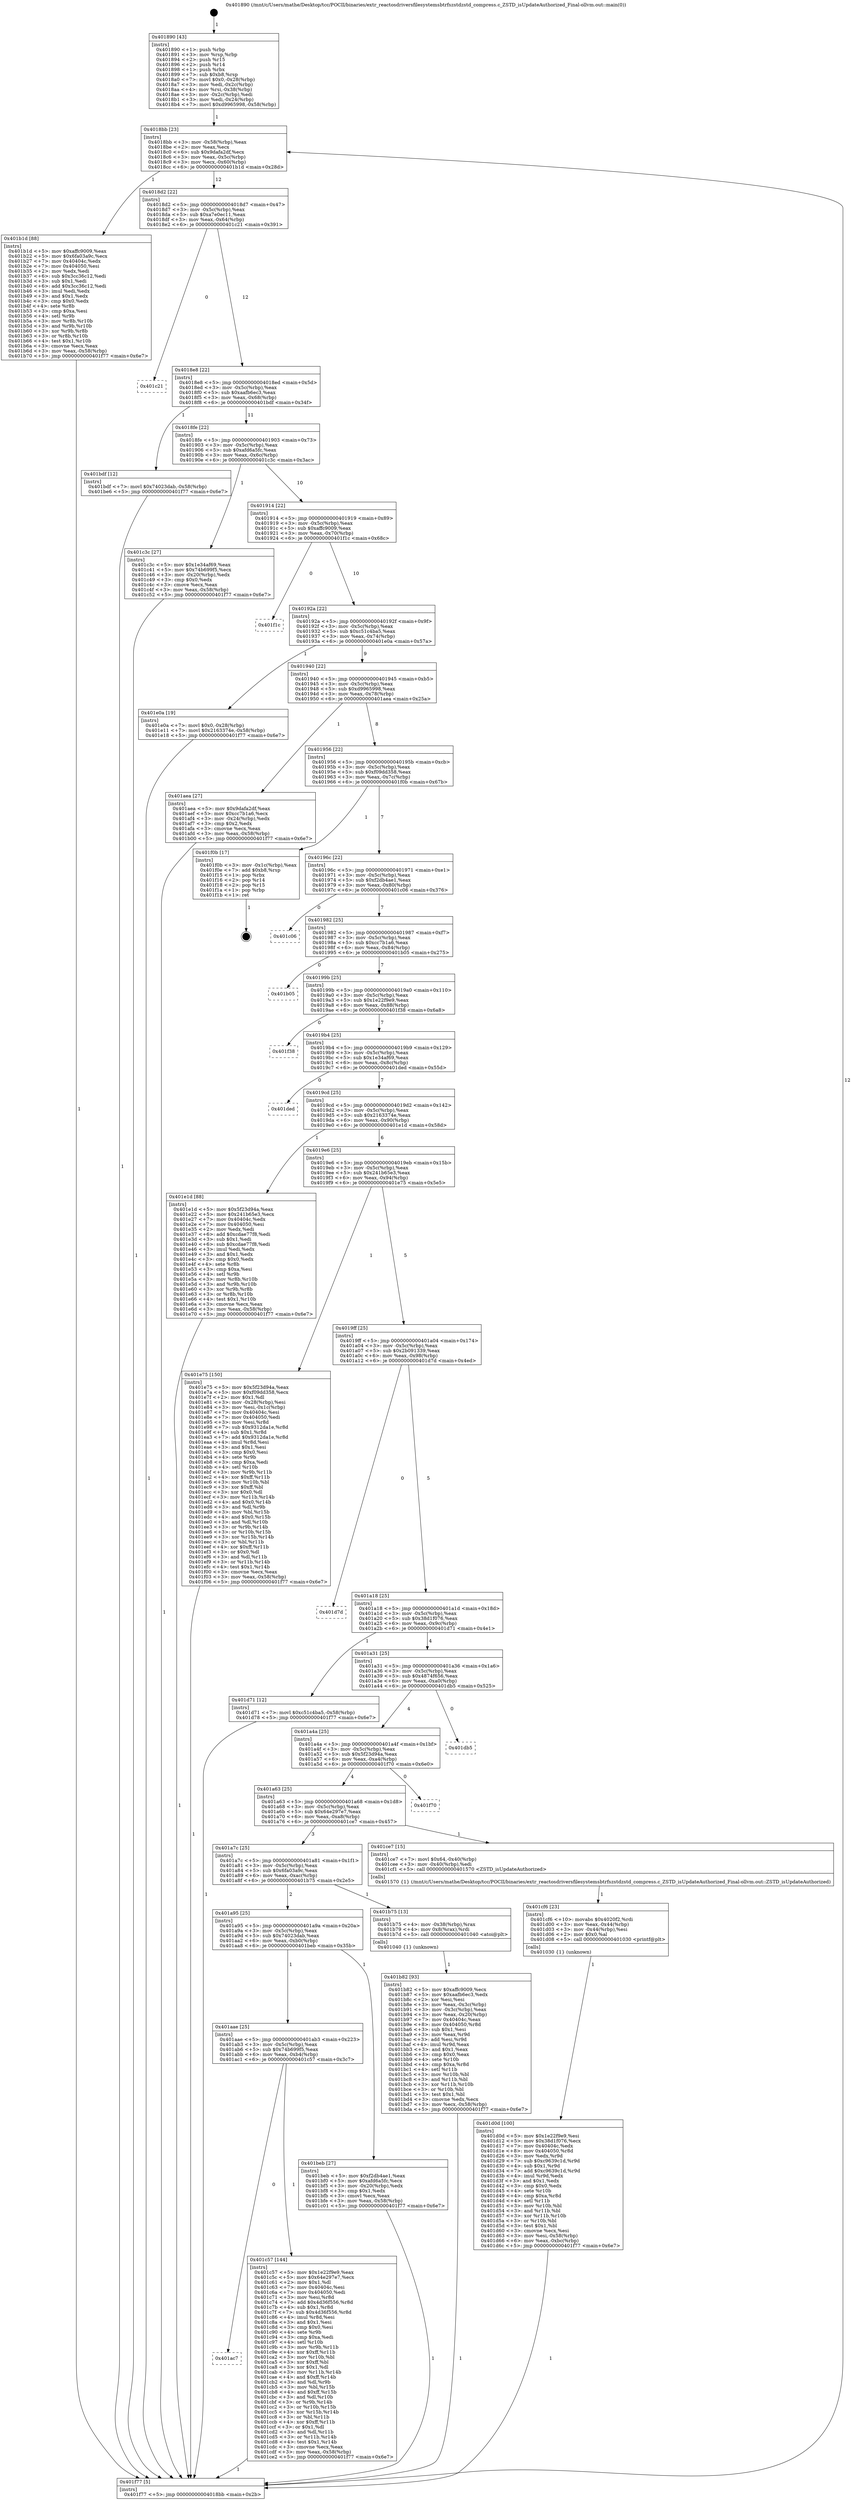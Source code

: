 digraph "0x401890" {
  label = "0x401890 (/mnt/c/Users/mathe/Desktop/tcc/POCII/binaries/extr_reactosdriversfilesystemsbtrfszstdzstd_compress.c_ZSTD_isUpdateAuthorized_Final-ollvm.out::main(0))"
  labelloc = "t"
  node[shape=record]

  Entry [label="",width=0.3,height=0.3,shape=circle,fillcolor=black,style=filled]
  "0x4018bb" [label="{
     0x4018bb [23]\l
     | [instrs]\l
     &nbsp;&nbsp;0x4018bb \<+3\>: mov -0x58(%rbp),%eax\l
     &nbsp;&nbsp;0x4018be \<+2\>: mov %eax,%ecx\l
     &nbsp;&nbsp;0x4018c0 \<+6\>: sub $0x9dafa2df,%ecx\l
     &nbsp;&nbsp;0x4018c6 \<+3\>: mov %eax,-0x5c(%rbp)\l
     &nbsp;&nbsp;0x4018c9 \<+3\>: mov %ecx,-0x60(%rbp)\l
     &nbsp;&nbsp;0x4018cc \<+6\>: je 0000000000401b1d \<main+0x28d\>\l
  }"]
  "0x401b1d" [label="{
     0x401b1d [88]\l
     | [instrs]\l
     &nbsp;&nbsp;0x401b1d \<+5\>: mov $0xaffc9009,%eax\l
     &nbsp;&nbsp;0x401b22 \<+5\>: mov $0x6fa03a9c,%ecx\l
     &nbsp;&nbsp;0x401b27 \<+7\>: mov 0x40404c,%edx\l
     &nbsp;&nbsp;0x401b2e \<+7\>: mov 0x404050,%esi\l
     &nbsp;&nbsp;0x401b35 \<+2\>: mov %edx,%edi\l
     &nbsp;&nbsp;0x401b37 \<+6\>: sub $0x3cc36c12,%edi\l
     &nbsp;&nbsp;0x401b3d \<+3\>: sub $0x1,%edi\l
     &nbsp;&nbsp;0x401b40 \<+6\>: add $0x3cc36c12,%edi\l
     &nbsp;&nbsp;0x401b46 \<+3\>: imul %edi,%edx\l
     &nbsp;&nbsp;0x401b49 \<+3\>: and $0x1,%edx\l
     &nbsp;&nbsp;0x401b4c \<+3\>: cmp $0x0,%edx\l
     &nbsp;&nbsp;0x401b4f \<+4\>: sete %r8b\l
     &nbsp;&nbsp;0x401b53 \<+3\>: cmp $0xa,%esi\l
     &nbsp;&nbsp;0x401b56 \<+4\>: setl %r9b\l
     &nbsp;&nbsp;0x401b5a \<+3\>: mov %r8b,%r10b\l
     &nbsp;&nbsp;0x401b5d \<+3\>: and %r9b,%r10b\l
     &nbsp;&nbsp;0x401b60 \<+3\>: xor %r9b,%r8b\l
     &nbsp;&nbsp;0x401b63 \<+3\>: or %r8b,%r10b\l
     &nbsp;&nbsp;0x401b66 \<+4\>: test $0x1,%r10b\l
     &nbsp;&nbsp;0x401b6a \<+3\>: cmovne %ecx,%eax\l
     &nbsp;&nbsp;0x401b6d \<+3\>: mov %eax,-0x58(%rbp)\l
     &nbsp;&nbsp;0x401b70 \<+5\>: jmp 0000000000401f77 \<main+0x6e7\>\l
  }"]
  "0x4018d2" [label="{
     0x4018d2 [22]\l
     | [instrs]\l
     &nbsp;&nbsp;0x4018d2 \<+5\>: jmp 00000000004018d7 \<main+0x47\>\l
     &nbsp;&nbsp;0x4018d7 \<+3\>: mov -0x5c(%rbp),%eax\l
     &nbsp;&nbsp;0x4018da \<+5\>: sub $0xa7e0ec11,%eax\l
     &nbsp;&nbsp;0x4018df \<+3\>: mov %eax,-0x64(%rbp)\l
     &nbsp;&nbsp;0x4018e2 \<+6\>: je 0000000000401c21 \<main+0x391\>\l
  }"]
  Exit [label="",width=0.3,height=0.3,shape=circle,fillcolor=black,style=filled,peripheries=2]
  "0x401c21" [label="{
     0x401c21\l
  }", style=dashed]
  "0x4018e8" [label="{
     0x4018e8 [22]\l
     | [instrs]\l
     &nbsp;&nbsp;0x4018e8 \<+5\>: jmp 00000000004018ed \<main+0x5d\>\l
     &nbsp;&nbsp;0x4018ed \<+3\>: mov -0x5c(%rbp),%eax\l
     &nbsp;&nbsp;0x4018f0 \<+5\>: sub $0xaafb6ec3,%eax\l
     &nbsp;&nbsp;0x4018f5 \<+3\>: mov %eax,-0x68(%rbp)\l
     &nbsp;&nbsp;0x4018f8 \<+6\>: je 0000000000401bdf \<main+0x34f\>\l
  }"]
  "0x401d0d" [label="{
     0x401d0d [100]\l
     | [instrs]\l
     &nbsp;&nbsp;0x401d0d \<+5\>: mov $0x1e22f9e9,%esi\l
     &nbsp;&nbsp;0x401d12 \<+5\>: mov $0x38d1f076,%ecx\l
     &nbsp;&nbsp;0x401d17 \<+7\>: mov 0x40404c,%edx\l
     &nbsp;&nbsp;0x401d1e \<+8\>: mov 0x404050,%r8d\l
     &nbsp;&nbsp;0x401d26 \<+3\>: mov %edx,%r9d\l
     &nbsp;&nbsp;0x401d29 \<+7\>: sub $0xc9639c1d,%r9d\l
     &nbsp;&nbsp;0x401d30 \<+4\>: sub $0x1,%r9d\l
     &nbsp;&nbsp;0x401d34 \<+7\>: add $0xc9639c1d,%r9d\l
     &nbsp;&nbsp;0x401d3b \<+4\>: imul %r9d,%edx\l
     &nbsp;&nbsp;0x401d3f \<+3\>: and $0x1,%edx\l
     &nbsp;&nbsp;0x401d42 \<+3\>: cmp $0x0,%edx\l
     &nbsp;&nbsp;0x401d45 \<+4\>: sete %r10b\l
     &nbsp;&nbsp;0x401d49 \<+4\>: cmp $0xa,%r8d\l
     &nbsp;&nbsp;0x401d4d \<+4\>: setl %r11b\l
     &nbsp;&nbsp;0x401d51 \<+3\>: mov %r10b,%bl\l
     &nbsp;&nbsp;0x401d54 \<+3\>: and %r11b,%bl\l
     &nbsp;&nbsp;0x401d57 \<+3\>: xor %r11b,%r10b\l
     &nbsp;&nbsp;0x401d5a \<+3\>: or %r10b,%bl\l
     &nbsp;&nbsp;0x401d5d \<+3\>: test $0x1,%bl\l
     &nbsp;&nbsp;0x401d60 \<+3\>: cmovne %ecx,%esi\l
     &nbsp;&nbsp;0x401d63 \<+3\>: mov %esi,-0x58(%rbp)\l
     &nbsp;&nbsp;0x401d66 \<+6\>: mov %eax,-0xbc(%rbp)\l
     &nbsp;&nbsp;0x401d6c \<+5\>: jmp 0000000000401f77 \<main+0x6e7\>\l
  }"]
  "0x401bdf" [label="{
     0x401bdf [12]\l
     | [instrs]\l
     &nbsp;&nbsp;0x401bdf \<+7\>: movl $0x74023dab,-0x58(%rbp)\l
     &nbsp;&nbsp;0x401be6 \<+5\>: jmp 0000000000401f77 \<main+0x6e7\>\l
  }"]
  "0x4018fe" [label="{
     0x4018fe [22]\l
     | [instrs]\l
     &nbsp;&nbsp;0x4018fe \<+5\>: jmp 0000000000401903 \<main+0x73\>\l
     &nbsp;&nbsp;0x401903 \<+3\>: mov -0x5c(%rbp),%eax\l
     &nbsp;&nbsp;0x401906 \<+5\>: sub $0xafd6a5fc,%eax\l
     &nbsp;&nbsp;0x40190b \<+3\>: mov %eax,-0x6c(%rbp)\l
     &nbsp;&nbsp;0x40190e \<+6\>: je 0000000000401c3c \<main+0x3ac\>\l
  }"]
  "0x401cf6" [label="{
     0x401cf6 [23]\l
     | [instrs]\l
     &nbsp;&nbsp;0x401cf6 \<+10\>: movabs $0x4020f2,%rdi\l
     &nbsp;&nbsp;0x401d00 \<+3\>: mov %eax,-0x44(%rbp)\l
     &nbsp;&nbsp;0x401d03 \<+3\>: mov -0x44(%rbp),%esi\l
     &nbsp;&nbsp;0x401d06 \<+2\>: mov $0x0,%al\l
     &nbsp;&nbsp;0x401d08 \<+5\>: call 0000000000401030 \<printf@plt\>\l
     | [calls]\l
     &nbsp;&nbsp;0x401030 \{1\} (unknown)\l
  }"]
  "0x401c3c" [label="{
     0x401c3c [27]\l
     | [instrs]\l
     &nbsp;&nbsp;0x401c3c \<+5\>: mov $0x1e34af69,%eax\l
     &nbsp;&nbsp;0x401c41 \<+5\>: mov $0x74b699f5,%ecx\l
     &nbsp;&nbsp;0x401c46 \<+3\>: mov -0x20(%rbp),%edx\l
     &nbsp;&nbsp;0x401c49 \<+3\>: cmp $0x0,%edx\l
     &nbsp;&nbsp;0x401c4c \<+3\>: cmove %ecx,%eax\l
     &nbsp;&nbsp;0x401c4f \<+3\>: mov %eax,-0x58(%rbp)\l
     &nbsp;&nbsp;0x401c52 \<+5\>: jmp 0000000000401f77 \<main+0x6e7\>\l
  }"]
  "0x401914" [label="{
     0x401914 [22]\l
     | [instrs]\l
     &nbsp;&nbsp;0x401914 \<+5\>: jmp 0000000000401919 \<main+0x89\>\l
     &nbsp;&nbsp;0x401919 \<+3\>: mov -0x5c(%rbp),%eax\l
     &nbsp;&nbsp;0x40191c \<+5\>: sub $0xaffc9009,%eax\l
     &nbsp;&nbsp;0x401921 \<+3\>: mov %eax,-0x70(%rbp)\l
     &nbsp;&nbsp;0x401924 \<+6\>: je 0000000000401f1c \<main+0x68c\>\l
  }"]
  "0x401ac7" [label="{
     0x401ac7\l
  }", style=dashed]
  "0x401f1c" [label="{
     0x401f1c\l
  }", style=dashed]
  "0x40192a" [label="{
     0x40192a [22]\l
     | [instrs]\l
     &nbsp;&nbsp;0x40192a \<+5\>: jmp 000000000040192f \<main+0x9f\>\l
     &nbsp;&nbsp;0x40192f \<+3\>: mov -0x5c(%rbp),%eax\l
     &nbsp;&nbsp;0x401932 \<+5\>: sub $0xc51c4ba5,%eax\l
     &nbsp;&nbsp;0x401937 \<+3\>: mov %eax,-0x74(%rbp)\l
     &nbsp;&nbsp;0x40193a \<+6\>: je 0000000000401e0a \<main+0x57a\>\l
  }"]
  "0x401c57" [label="{
     0x401c57 [144]\l
     | [instrs]\l
     &nbsp;&nbsp;0x401c57 \<+5\>: mov $0x1e22f9e9,%eax\l
     &nbsp;&nbsp;0x401c5c \<+5\>: mov $0x64e297e7,%ecx\l
     &nbsp;&nbsp;0x401c61 \<+2\>: mov $0x1,%dl\l
     &nbsp;&nbsp;0x401c63 \<+7\>: mov 0x40404c,%esi\l
     &nbsp;&nbsp;0x401c6a \<+7\>: mov 0x404050,%edi\l
     &nbsp;&nbsp;0x401c71 \<+3\>: mov %esi,%r8d\l
     &nbsp;&nbsp;0x401c74 \<+7\>: add $0x4d36f556,%r8d\l
     &nbsp;&nbsp;0x401c7b \<+4\>: sub $0x1,%r8d\l
     &nbsp;&nbsp;0x401c7f \<+7\>: sub $0x4d36f556,%r8d\l
     &nbsp;&nbsp;0x401c86 \<+4\>: imul %r8d,%esi\l
     &nbsp;&nbsp;0x401c8a \<+3\>: and $0x1,%esi\l
     &nbsp;&nbsp;0x401c8d \<+3\>: cmp $0x0,%esi\l
     &nbsp;&nbsp;0x401c90 \<+4\>: sete %r9b\l
     &nbsp;&nbsp;0x401c94 \<+3\>: cmp $0xa,%edi\l
     &nbsp;&nbsp;0x401c97 \<+4\>: setl %r10b\l
     &nbsp;&nbsp;0x401c9b \<+3\>: mov %r9b,%r11b\l
     &nbsp;&nbsp;0x401c9e \<+4\>: xor $0xff,%r11b\l
     &nbsp;&nbsp;0x401ca2 \<+3\>: mov %r10b,%bl\l
     &nbsp;&nbsp;0x401ca5 \<+3\>: xor $0xff,%bl\l
     &nbsp;&nbsp;0x401ca8 \<+3\>: xor $0x1,%dl\l
     &nbsp;&nbsp;0x401cab \<+3\>: mov %r11b,%r14b\l
     &nbsp;&nbsp;0x401cae \<+4\>: and $0xff,%r14b\l
     &nbsp;&nbsp;0x401cb2 \<+3\>: and %dl,%r9b\l
     &nbsp;&nbsp;0x401cb5 \<+3\>: mov %bl,%r15b\l
     &nbsp;&nbsp;0x401cb8 \<+4\>: and $0xff,%r15b\l
     &nbsp;&nbsp;0x401cbc \<+3\>: and %dl,%r10b\l
     &nbsp;&nbsp;0x401cbf \<+3\>: or %r9b,%r14b\l
     &nbsp;&nbsp;0x401cc2 \<+3\>: or %r10b,%r15b\l
     &nbsp;&nbsp;0x401cc5 \<+3\>: xor %r15b,%r14b\l
     &nbsp;&nbsp;0x401cc8 \<+3\>: or %bl,%r11b\l
     &nbsp;&nbsp;0x401ccb \<+4\>: xor $0xff,%r11b\l
     &nbsp;&nbsp;0x401ccf \<+3\>: or $0x1,%dl\l
     &nbsp;&nbsp;0x401cd2 \<+3\>: and %dl,%r11b\l
     &nbsp;&nbsp;0x401cd5 \<+3\>: or %r11b,%r14b\l
     &nbsp;&nbsp;0x401cd8 \<+4\>: test $0x1,%r14b\l
     &nbsp;&nbsp;0x401cdc \<+3\>: cmovne %ecx,%eax\l
     &nbsp;&nbsp;0x401cdf \<+3\>: mov %eax,-0x58(%rbp)\l
     &nbsp;&nbsp;0x401ce2 \<+5\>: jmp 0000000000401f77 \<main+0x6e7\>\l
  }"]
  "0x401e0a" [label="{
     0x401e0a [19]\l
     | [instrs]\l
     &nbsp;&nbsp;0x401e0a \<+7\>: movl $0x0,-0x28(%rbp)\l
     &nbsp;&nbsp;0x401e11 \<+7\>: movl $0x2163374e,-0x58(%rbp)\l
     &nbsp;&nbsp;0x401e18 \<+5\>: jmp 0000000000401f77 \<main+0x6e7\>\l
  }"]
  "0x401940" [label="{
     0x401940 [22]\l
     | [instrs]\l
     &nbsp;&nbsp;0x401940 \<+5\>: jmp 0000000000401945 \<main+0xb5\>\l
     &nbsp;&nbsp;0x401945 \<+3\>: mov -0x5c(%rbp),%eax\l
     &nbsp;&nbsp;0x401948 \<+5\>: sub $0xd9965998,%eax\l
     &nbsp;&nbsp;0x40194d \<+3\>: mov %eax,-0x78(%rbp)\l
     &nbsp;&nbsp;0x401950 \<+6\>: je 0000000000401aea \<main+0x25a\>\l
  }"]
  "0x401aae" [label="{
     0x401aae [25]\l
     | [instrs]\l
     &nbsp;&nbsp;0x401aae \<+5\>: jmp 0000000000401ab3 \<main+0x223\>\l
     &nbsp;&nbsp;0x401ab3 \<+3\>: mov -0x5c(%rbp),%eax\l
     &nbsp;&nbsp;0x401ab6 \<+5\>: sub $0x74b699f5,%eax\l
     &nbsp;&nbsp;0x401abb \<+6\>: mov %eax,-0xb4(%rbp)\l
     &nbsp;&nbsp;0x401ac1 \<+6\>: je 0000000000401c57 \<main+0x3c7\>\l
  }"]
  "0x401aea" [label="{
     0x401aea [27]\l
     | [instrs]\l
     &nbsp;&nbsp;0x401aea \<+5\>: mov $0x9dafa2df,%eax\l
     &nbsp;&nbsp;0x401aef \<+5\>: mov $0xcc7b1a6,%ecx\l
     &nbsp;&nbsp;0x401af4 \<+3\>: mov -0x24(%rbp),%edx\l
     &nbsp;&nbsp;0x401af7 \<+3\>: cmp $0x2,%edx\l
     &nbsp;&nbsp;0x401afa \<+3\>: cmovne %ecx,%eax\l
     &nbsp;&nbsp;0x401afd \<+3\>: mov %eax,-0x58(%rbp)\l
     &nbsp;&nbsp;0x401b00 \<+5\>: jmp 0000000000401f77 \<main+0x6e7\>\l
  }"]
  "0x401956" [label="{
     0x401956 [22]\l
     | [instrs]\l
     &nbsp;&nbsp;0x401956 \<+5\>: jmp 000000000040195b \<main+0xcb\>\l
     &nbsp;&nbsp;0x40195b \<+3\>: mov -0x5c(%rbp),%eax\l
     &nbsp;&nbsp;0x40195e \<+5\>: sub $0xf09dd358,%eax\l
     &nbsp;&nbsp;0x401963 \<+3\>: mov %eax,-0x7c(%rbp)\l
     &nbsp;&nbsp;0x401966 \<+6\>: je 0000000000401f0b \<main+0x67b\>\l
  }"]
  "0x401f77" [label="{
     0x401f77 [5]\l
     | [instrs]\l
     &nbsp;&nbsp;0x401f77 \<+5\>: jmp 00000000004018bb \<main+0x2b\>\l
  }"]
  "0x401890" [label="{
     0x401890 [43]\l
     | [instrs]\l
     &nbsp;&nbsp;0x401890 \<+1\>: push %rbp\l
     &nbsp;&nbsp;0x401891 \<+3\>: mov %rsp,%rbp\l
     &nbsp;&nbsp;0x401894 \<+2\>: push %r15\l
     &nbsp;&nbsp;0x401896 \<+2\>: push %r14\l
     &nbsp;&nbsp;0x401898 \<+1\>: push %rbx\l
     &nbsp;&nbsp;0x401899 \<+7\>: sub $0xb8,%rsp\l
     &nbsp;&nbsp;0x4018a0 \<+7\>: movl $0x0,-0x28(%rbp)\l
     &nbsp;&nbsp;0x4018a7 \<+3\>: mov %edi,-0x2c(%rbp)\l
     &nbsp;&nbsp;0x4018aa \<+4\>: mov %rsi,-0x38(%rbp)\l
     &nbsp;&nbsp;0x4018ae \<+3\>: mov -0x2c(%rbp),%edi\l
     &nbsp;&nbsp;0x4018b1 \<+3\>: mov %edi,-0x24(%rbp)\l
     &nbsp;&nbsp;0x4018b4 \<+7\>: movl $0xd9965998,-0x58(%rbp)\l
  }"]
  "0x401beb" [label="{
     0x401beb [27]\l
     | [instrs]\l
     &nbsp;&nbsp;0x401beb \<+5\>: mov $0xf2db4ae1,%eax\l
     &nbsp;&nbsp;0x401bf0 \<+5\>: mov $0xafd6a5fc,%ecx\l
     &nbsp;&nbsp;0x401bf5 \<+3\>: mov -0x20(%rbp),%edx\l
     &nbsp;&nbsp;0x401bf8 \<+3\>: cmp $0x1,%edx\l
     &nbsp;&nbsp;0x401bfb \<+3\>: cmovl %ecx,%eax\l
     &nbsp;&nbsp;0x401bfe \<+3\>: mov %eax,-0x58(%rbp)\l
     &nbsp;&nbsp;0x401c01 \<+5\>: jmp 0000000000401f77 \<main+0x6e7\>\l
  }"]
  "0x401f0b" [label="{
     0x401f0b [17]\l
     | [instrs]\l
     &nbsp;&nbsp;0x401f0b \<+3\>: mov -0x1c(%rbp),%eax\l
     &nbsp;&nbsp;0x401f0e \<+7\>: add $0xb8,%rsp\l
     &nbsp;&nbsp;0x401f15 \<+1\>: pop %rbx\l
     &nbsp;&nbsp;0x401f16 \<+2\>: pop %r14\l
     &nbsp;&nbsp;0x401f18 \<+2\>: pop %r15\l
     &nbsp;&nbsp;0x401f1a \<+1\>: pop %rbp\l
     &nbsp;&nbsp;0x401f1b \<+1\>: ret\l
  }"]
  "0x40196c" [label="{
     0x40196c [22]\l
     | [instrs]\l
     &nbsp;&nbsp;0x40196c \<+5\>: jmp 0000000000401971 \<main+0xe1\>\l
     &nbsp;&nbsp;0x401971 \<+3\>: mov -0x5c(%rbp),%eax\l
     &nbsp;&nbsp;0x401974 \<+5\>: sub $0xf2db4ae1,%eax\l
     &nbsp;&nbsp;0x401979 \<+3\>: mov %eax,-0x80(%rbp)\l
     &nbsp;&nbsp;0x40197c \<+6\>: je 0000000000401c06 \<main+0x376\>\l
  }"]
  "0x401b82" [label="{
     0x401b82 [93]\l
     | [instrs]\l
     &nbsp;&nbsp;0x401b82 \<+5\>: mov $0xaffc9009,%ecx\l
     &nbsp;&nbsp;0x401b87 \<+5\>: mov $0xaafb6ec3,%edx\l
     &nbsp;&nbsp;0x401b8c \<+2\>: xor %esi,%esi\l
     &nbsp;&nbsp;0x401b8e \<+3\>: mov %eax,-0x3c(%rbp)\l
     &nbsp;&nbsp;0x401b91 \<+3\>: mov -0x3c(%rbp),%eax\l
     &nbsp;&nbsp;0x401b94 \<+3\>: mov %eax,-0x20(%rbp)\l
     &nbsp;&nbsp;0x401b97 \<+7\>: mov 0x40404c,%eax\l
     &nbsp;&nbsp;0x401b9e \<+8\>: mov 0x404050,%r8d\l
     &nbsp;&nbsp;0x401ba6 \<+3\>: sub $0x1,%esi\l
     &nbsp;&nbsp;0x401ba9 \<+3\>: mov %eax,%r9d\l
     &nbsp;&nbsp;0x401bac \<+3\>: add %esi,%r9d\l
     &nbsp;&nbsp;0x401baf \<+4\>: imul %r9d,%eax\l
     &nbsp;&nbsp;0x401bb3 \<+3\>: and $0x1,%eax\l
     &nbsp;&nbsp;0x401bb6 \<+3\>: cmp $0x0,%eax\l
     &nbsp;&nbsp;0x401bb9 \<+4\>: sete %r10b\l
     &nbsp;&nbsp;0x401bbd \<+4\>: cmp $0xa,%r8d\l
     &nbsp;&nbsp;0x401bc1 \<+4\>: setl %r11b\l
     &nbsp;&nbsp;0x401bc5 \<+3\>: mov %r10b,%bl\l
     &nbsp;&nbsp;0x401bc8 \<+3\>: and %r11b,%bl\l
     &nbsp;&nbsp;0x401bcb \<+3\>: xor %r11b,%r10b\l
     &nbsp;&nbsp;0x401bce \<+3\>: or %r10b,%bl\l
     &nbsp;&nbsp;0x401bd1 \<+3\>: test $0x1,%bl\l
     &nbsp;&nbsp;0x401bd4 \<+3\>: cmovne %edx,%ecx\l
     &nbsp;&nbsp;0x401bd7 \<+3\>: mov %ecx,-0x58(%rbp)\l
     &nbsp;&nbsp;0x401bda \<+5\>: jmp 0000000000401f77 \<main+0x6e7\>\l
  }"]
  "0x401c06" [label="{
     0x401c06\l
  }", style=dashed]
  "0x401982" [label="{
     0x401982 [25]\l
     | [instrs]\l
     &nbsp;&nbsp;0x401982 \<+5\>: jmp 0000000000401987 \<main+0xf7\>\l
     &nbsp;&nbsp;0x401987 \<+3\>: mov -0x5c(%rbp),%eax\l
     &nbsp;&nbsp;0x40198a \<+5\>: sub $0xcc7b1a6,%eax\l
     &nbsp;&nbsp;0x40198f \<+6\>: mov %eax,-0x84(%rbp)\l
     &nbsp;&nbsp;0x401995 \<+6\>: je 0000000000401b05 \<main+0x275\>\l
  }"]
  "0x401a95" [label="{
     0x401a95 [25]\l
     | [instrs]\l
     &nbsp;&nbsp;0x401a95 \<+5\>: jmp 0000000000401a9a \<main+0x20a\>\l
     &nbsp;&nbsp;0x401a9a \<+3\>: mov -0x5c(%rbp),%eax\l
     &nbsp;&nbsp;0x401a9d \<+5\>: sub $0x74023dab,%eax\l
     &nbsp;&nbsp;0x401aa2 \<+6\>: mov %eax,-0xb0(%rbp)\l
     &nbsp;&nbsp;0x401aa8 \<+6\>: je 0000000000401beb \<main+0x35b\>\l
  }"]
  "0x401b05" [label="{
     0x401b05\l
  }", style=dashed]
  "0x40199b" [label="{
     0x40199b [25]\l
     | [instrs]\l
     &nbsp;&nbsp;0x40199b \<+5\>: jmp 00000000004019a0 \<main+0x110\>\l
     &nbsp;&nbsp;0x4019a0 \<+3\>: mov -0x5c(%rbp),%eax\l
     &nbsp;&nbsp;0x4019a3 \<+5\>: sub $0x1e22f9e9,%eax\l
     &nbsp;&nbsp;0x4019a8 \<+6\>: mov %eax,-0x88(%rbp)\l
     &nbsp;&nbsp;0x4019ae \<+6\>: je 0000000000401f38 \<main+0x6a8\>\l
  }"]
  "0x401b75" [label="{
     0x401b75 [13]\l
     | [instrs]\l
     &nbsp;&nbsp;0x401b75 \<+4\>: mov -0x38(%rbp),%rax\l
     &nbsp;&nbsp;0x401b79 \<+4\>: mov 0x8(%rax),%rdi\l
     &nbsp;&nbsp;0x401b7d \<+5\>: call 0000000000401040 \<atoi@plt\>\l
     | [calls]\l
     &nbsp;&nbsp;0x401040 \{1\} (unknown)\l
  }"]
  "0x401f38" [label="{
     0x401f38\l
  }", style=dashed]
  "0x4019b4" [label="{
     0x4019b4 [25]\l
     | [instrs]\l
     &nbsp;&nbsp;0x4019b4 \<+5\>: jmp 00000000004019b9 \<main+0x129\>\l
     &nbsp;&nbsp;0x4019b9 \<+3\>: mov -0x5c(%rbp),%eax\l
     &nbsp;&nbsp;0x4019bc \<+5\>: sub $0x1e34af69,%eax\l
     &nbsp;&nbsp;0x4019c1 \<+6\>: mov %eax,-0x8c(%rbp)\l
     &nbsp;&nbsp;0x4019c7 \<+6\>: je 0000000000401ded \<main+0x55d\>\l
  }"]
  "0x401a7c" [label="{
     0x401a7c [25]\l
     | [instrs]\l
     &nbsp;&nbsp;0x401a7c \<+5\>: jmp 0000000000401a81 \<main+0x1f1\>\l
     &nbsp;&nbsp;0x401a81 \<+3\>: mov -0x5c(%rbp),%eax\l
     &nbsp;&nbsp;0x401a84 \<+5\>: sub $0x6fa03a9c,%eax\l
     &nbsp;&nbsp;0x401a89 \<+6\>: mov %eax,-0xac(%rbp)\l
     &nbsp;&nbsp;0x401a8f \<+6\>: je 0000000000401b75 \<main+0x2e5\>\l
  }"]
  "0x401ded" [label="{
     0x401ded\l
  }", style=dashed]
  "0x4019cd" [label="{
     0x4019cd [25]\l
     | [instrs]\l
     &nbsp;&nbsp;0x4019cd \<+5\>: jmp 00000000004019d2 \<main+0x142\>\l
     &nbsp;&nbsp;0x4019d2 \<+3\>: mov -0x5c(%rbp),%eax\l
     &nbsp;&nbsp;0x4019d5 \<+5\>: sub $0x2163374e,%eax\l
     &nbsp;&nbsp;0x4019da \<+6\>: mov %eax,-0x90(%rbp)\l
     &nbsp;&nbsp;0x4019e0 \<+6\>: je 0000000000401e1d \<main+0x58d\>\l
  }"]
  "0x401ce7" [label="{
     0x401ce7 [15]\l
     | [instrs]\l
     &nbsp;&nbsp;0x401ce7 \<+7\>: movl $0x64,-0x40(%rbp)\l
     &nbsp;&nbsp;0x401cee \<+3\>: mov -0x40(%rbp),%edi\l
     &nbsp;&nbsp;0x401cf1 \<+5\>: call 0000000000401570 \<ZSTD_isUpdateAuthorized\>\l
     | [calls]\l
     &nbsp;&nbsp;0x401570 \{1\} (/mnt/c/Users/mathe/Desktop/tcc/POCII/binaries/extr_reactosdriversfilesystemsbtrfszstdzstd_compress.c_ZSTD_isUpdateAuthorized_Final-ollvm.out::ZSTD_isUpdateAuthorized)\l
  }"]
  "0x401e1d" [label="{
     0x401e1d [88]\l
     | [instrs]\l
     &nbsp;&nbsp;0x401e1d \<+5\>: mov $0x5f23d94a,%eax\l
     &nbsp;&nbsp;0x401e22 \<+5\>: mov $0x241b65e3,%ecx\l
     &nbsp;&nbsp;0x401e27 \<+7\>: mov 0x40404c,%edx\l
     &nbsp;&nbsp;0x401e2e \<+7\>: mov 0x404050,%esi\l
     &nbsp;&nbsp;0x401e35 \<+2\>: mov %edx,%edi\l
     &nbsp;&nbsp;0x401e37 \<+6\>: add $0xcdae77f8,%edi\l
     &nbsp;&nbsp;0x401e3d \<+3\>: sub $0x1,%edi\l
     &nbsp;&nbsp;0x401e40 \<+6\>: sub $0xcdae77f8,%edi\l
     &nbsp;&nbsp;0x401e46 \<+3\>: imul %edi,%edx\l
     &nbsp;&nbsp;0x401e49 \<+3\>: and $0x1,%edx\l
     &nbsp;&nbsp;0x401e4c \<+3\>: cmp $0x0,%edx\l
     &nbsp;&nbsp;0x401e4f \<+4\>: sete %r8b\l
     &nbsp;&nbsp;0x401e53 \<+3\>: cmp $0xa,%esi\l
     &nbsp;&nbsp;0x401e56 \<+4\>: setl %r9b\l
     &nbsp;&nbsp;0x401e5a \<+3\>: mov %r8b,%r10b\l
     &nbsp;&nbsp;0x401e5d \<+3\>: and %r9b,%r10b\l
     &nbsp;&nbsp;0x401e60 \<+3\>: xor %r9b,%r8b\l
     &nbsp;&nbsp;0x401e63 \<+3\>: or %r8b,%r10b\l
     &nbsp;&nbsp;0x401e66 \<+4\>: test $0x1,%r10b\l
     &nbsp;&nbsp;0x401e6a \<+3\>: cmovne %ecx,%eax\l
     &nbsp;&nbsp;0x401e6d \<+3\>: mov %eax,-0x58(%rbp)\l
     &nbsp;&nbsp;0x401e70 \<+5\>: jmp 0000000000401f77 \<main+0x6e7\>\l
  }"]
  "0x4019e6" [label="{
     0x4019e6 [25]\l
     | [instrs]\l
     &nbsp;&nbsp;0x4019e6 \<+5\>: jmp 00000000004019eb \<main+0x15b\>\l
     &nbsp;&nbsp;0x4019eb \<+3\>: mov -0x5c(%rbp),%eax\l
     &nbsp;&nbsp;0x4019ee \<+5\>: sub $0x241b65e3,%eax\l
     &nbsp;&nbsp;0x4019f3 \<+6\>: mov %eax,-0x94(%rbp)\l
     &nbsp;&nbsp;0x4019f9 \<+6\>: je 0000000000401e75 \<main+0x5e5\>\l
  }"]
  "0x401a63" [label="{
     0x401a63 [25]\l
     | [instrs]\l
     &nbsp;&nbsp;0x401a63 \<+5\>: jmp 0000000000401a68 \<main+0x1d8\>\l
     &nbsp;&nbsp;0x401a68 \<+3\>: mov -0x5c(%rbp),%eax\l
     &nbsp;&nbsp;0x401a6b \<+5\>: sub $0x64e297e7,%eax\l
     &nbsp;&nbsp;0x401a70 \<+6\>: mov %eax,-0xa8(%rbp)\l
     &nbsp;&nbsp;0x401a76 \<+6\>: je 0000000000401ce7 \<main+0x457\>\l
  }"]
  "0x401e75" [label="{
     0x401e75 [150]\l
     | [instrs]\l
     &nbsp;&nbsp;0x401e75 \<+5\>: mov $0x5f23d94a,%eax\l
     &nbsp;&nbsp;0x401e7a \<+5\>: mov $0xf09dd358,%ecx\l
     &nbsp;&nbsp;0x401e7f \<+2\>: mov $0x1,%dl\l
     &nbsp;&nbsp;0x401e81 \<+3\>: mov -0x28(%rbp),%esi\l
     &nbsp;&nbsp;0x401e84 \<+3\>: mov %esi,-0x1c(%rbp)\l
     &nbsp;&nbsp;0x401e87 \<+7\>: mov 0x40404c,%esi\l
     &nbsp;&nbsp;0x401e8e \<+7\>: mov 0x404050,%edi\l
     &nbsp;&nbsp;0x401e95 \<+3\>: mov %esi,%r8d\l
     &nbsp;&nbsp;0x401e98 \<+7\>: sub $0x9312da1e,%r8d\l
     &nbsp;&nbsp;0x401e9f \<+4\>: sub $0x1,%r8d\l
     &nbsp;&nbsp;0x401ea3 \<+7\>: add $0x9312da1e,%r8d\l
     &nbsp;&nbsp;0x401eaa \<+4\>: imul %r8d,%esi\l
     &nbsp;&nbsp;0x401eae \<+3\>: and $0x1,%esi\l
     &nbsp;&nbsp;0x401eb1 \<+3\>: cmp $0x0,%esi\l
     &nbsp;&nbsp;0x401eb4 \<+4\>: sete %r9b\l
     &nbsp;&nbsp;0x401eb8 \<+3\>: cmp $0xa,%edi\l
     &nbsp;&nbsp;0x401ebb \<+4\>: setl %r10b\l
     &nbsp;&nbsp;0x401ebf \<+3\>: mov %r9b,%r11b\l
     &nbsp;&nbsp;0x401ec2 \<+4\>: xor $0xff,%r11b\l
     &nbsp;&nbsp;0x401ec6 \<+3\>: mov %r10b,%bl\l
     &nbsp;&nbsp;0x401ec9 \<+3\>: xor $0xff,%bl\l
     &nbsp;&nbsp;0x401ecc \<+3\>: xor $0x0,%dl\l
     &nbsp;&nbsp;0x401ecf \<+3\>: mov %r11b,%r14b\l
     &nbsp;&nbsp;0x401ed2 \<+4\>: and $0x0,%r14b\l
     &nbsp;&nbsp;0x401ed6 \<+3\>: and %dl,%r9b\l
     &nbsp;&nbsp;0x401ed9 \<+3\>: mov %bl,%r15b\l
     &nbsp;&nbsp;0x401edc \<+4\>: and $0x0,%r15b\l
     &nbsp;&nbsp;0x401ee0 \<+3\>: and %dl,%r10b\l
     &nbsp;&nbsp;0x401ee3 \<+3\>: or %r9b,%r14b\l
     &nbsp;&nbsp;0x401ee6 \<+3\>: or %r10b,%r15b\l
     &nbsp;&nbsp;0x401ee9 \<+3\>: xor %r15b,%r14b\l
     &nbsp;&nbsp;0x401eec \<+3\>: or %bl,%r11b\l
     &nbsp;&nbsp;0x401eef \<+4\>: xor $0xff,%r11b\l
     &nbsp;&nbsp;0x401ef3 \<+3\>: or $0x0,%dl\l
     &nbsp;&nbsp;0x401ef6 \<+3\>: and %dl,%r11b\l
     &nbsp;&nbsp;0x401ef9 \<+3\>: or %r11b,%r14b\l
     &nbsp;&nbsp;0x401efc \<+4\>: test $0x1,%r14b\l
     &nbsp;&nbsp;0x401f00 \<+3\>: cmovne %ecx,%eax\l
     &nbsp;&nbsp;0x401f03 \<+3\>: mov %eax,-0x58(%rbp)\l
     &nbsp;&nbsp;0x401f06 \<+5\>: jmp 0000000000401f77 \<main+0x6e7\>\l
  }"]
  "0x4019ff" [label="{
     0x4019ff [25]\l
     | [instrs]\l
     &nbsp;&nbsp;0x4019ff \<+5\>: jmp 0000000000401a04 \<main+0x174\>\l
     &nbsp;&nbsp;0x401a04 \<+3\>: mov -0x5c(%rbp),%eax\l
     &nbsp;&nbsp;0x401a07 \<+5\>: sub $0x2b091339,%eax\l
     &nbsp;&nbsp;0x401a0c \<+6\>: mov %eax,-0x98(%rbp)\l
     &nbsp;&nbsp;0x401a12 \<+6\>: je 0000000000401d7d \<main+0x4ed\>\l
  }"]
  "0x401f70" [label="{
     0x401f70\l
  }", style=dashed]
  "0x401d7d" [label="{
     0x401d7d\l
  }", style=dashed]
  "0x401a18" [label="{
     0x401a18 [25]\l
     | [instrs]\l
     &nbsp;&nbsp;0x401a18 \<+5\>: jmp 0000000000401a1d \<main+0x18d\>\l
     &nbsp;&nbsp;0x401a1d \<+3\>: mov -0x5c(%rbp),%eax\l
     &nbsp;&nbsp;0x401a20 \<+5\>: sub $0x38d1f076,%eax\l
     &nbsp;&nbsp;0x401a25 \<+6\>: mov %eax,-0x9c(%rbp)\l
     &nbsp;&nbsp;0x401a2b \<+6\>: je 0000000000401d71 \<main+0x4e1\>\l
  }"]
  "0x401a4a" [label="{
     0x401a4a [25]\l
     | [instrs]\l
     &nbsp;&nbsp;0x401a4a \<+5\>: jmp 0000000000401a4f \<main+0x1bf\>\l
     &nbsp;&nbsp;0x401a4f \<+3\>: mov -0x5c(%rbp),%eax\l
     &nbsp;&nbsp;0x401a52 \<+5\>: sub $0x5f23d94a,%eax\l
     &nbsp;&nbsp;0x401a57 \<+6\>: mov %eax,-0xa4(%rbp)\l
     &nbsp;&nbsp;0x401a5d \<+6\>: je 0000000000401f70 \<main+0x6e0\>\l
  }"]
  "0x401d71" [label="{
     0x401d71 [12]\l
     | [instrs]\l
     &nbsp;&nbsp;0x401d71 \<+7\>: movl $0xc51c4ba5,-0x58(%rbp)\l
     &nbsp;&nbsp;0x401d78 \<+5\>: jmp 0000000000401f77 \<main+0x6e7\>\l
  }"]
  "0x401a31" [label="{
     0x401a31 [25]\l
     | [instrs]\l
     &nbsp;&nbsp;0x401a31 \<+5\>: jmp 0000000000401a36 \<main+0x1a6\>\l
     &nbsp;&nbsp;0x401a36 \<+3\>: mov -0x5c(%rbp),%eax\l
     &nbsp;&nbsp;0x401a39 \<+5\>: sub $0x4874f656,%eax\l
     &nbsp;&nbsp;0x401a3e \<+6\>: mov %eax,-0xa0(%rbp)\l
     &nbsp;&nbsp;0x401a44 \<+6\>: je 0000000000401db5 \<main+0x525\>\l
  }"]
  "0x401db5" [label="{
     0x401db5\l
  }", style=dashed]
  Entry -> "0x401890" [label=" 1"]
  "0x4018bb" -> "0x401b1d" [label=" 1"]
  "0x4018bb" -> "0x4018d2" [label=" 12"]
  "0x401f0b" -> Exit [label=" 1"]
  "0x4018d2" -> "0x401c21" [label=" 0"]
  "0x4018d2" -> "0x4018e8" [label=" 12"]
  "0x401e75" -> "0x401f77" [label=" 1"]
  "0x4018e8" -> "0x401bdf" [label=" 1"]
  "0x4018e8" -> "0x4018fe" [label=" 11"]
  "0x401e1d" -> "0x401f77" [label=" 1"]
  "0x4018fe" -> "0x401c3c" [label=" 1"]
  "0x4018fe" -> "0x401914" [label=" 10"]
  "0x401e0a" -> "0x401f77" [label=" 1"]
  "0x401914" -> "0x401f1c" [label=" 0"]
  "0x401914" -> "0x40192a" [label=" 10"]
  "0x401d71" -> "0x401f77" [label=" 1"]
  "0x40192a" -> "0x401e0a" [label=" 1"]
  "0x40192a" -> "0x401940" [label=" 9"]
  "0x401d0d" -> "0x401f77" [label=" 1"]
  "0x401940" -> "0x401aea" [label=" 1"]
  "0x401940" -> "0x401956" [label=" 8"]
  "0x401aea" -> "0x401f77" [label=" 1"]
  "0x401890" -> "0x4018bb" [label=" 1"]
  "0x401f77" -> "0x4018bb" [label=" 12"]
  "0x401b1d" -> "0x401f77" [label=" 1"]
  "0x401ce7" -> "0x401cf6" [label=" 1"]
  "0x401956" -> "0x401f0b" [label=" 1"]
  "0x401956" -> "0x40196c" [label=" 7"]
  "0x401c57" -> "0x401f77" [label=" 1"]
  "0x40196c" -> "0x401c06" [label=" 0"]
  "0x40196c" -> "0x401982" [label=" 7"]
  "0x401aae" -> "0x401c57" [label=" 1"]
  "0x401982" -> "0x401b05" [label=" 0"]
  "0x401982" -> "0x40199b" [label=" 7"]
  "0x401cf6" -> "0x401d0d" [label=" 1"]
  "0x40199b" -> "0x401f38" [label=" 0"]
  "0x40199b" -> "0x4019b4" [label=" 7"]
  "0x401c3c" -> "0x401f77" [label=" 1"]
  "0x4019b4" -> "0x401ded" [label=" 0"]
  "0x4019b4" -> "0x4019cd" [label=" 7"]
  "0x401a95" -> "0x401aae" [label=" 1"]
  "0x4019cd" -> "0x401e1d" [label=" 1"]
  "0x4019cd" -> "0x4019e6" [label=" 6"]
  "0x401a95" -> "0x401beb" [label=" 1"]
  "0x4019e6" -> "0x401e75" [label=" 1"]
  "0x4019e6" -> "0x4019ff" [label=" 5"]
  "0x401bdf" -> "0x401f77" [label=" 1"]
  "0x4019ff" -> "0x401d7d" [label=" 0"]
  "0x4019ff" -> "0x401a18" [label=" 5"]
  "0x401b82" -> "0x401f77" [label=" 1"]
  "0x401a18" -> "0x401d71" [label=" 1"]
  "0x401a18" -> "0x401a31" [label=" 4"]
  "0x401a7c" -> "0x401a95" [label=" 2"]
  "0x401a31" -> "0x401db5" [label=" 0"]
  "0x401a31" -> "0x401a4a" [label=" 4"]
  "0x401b75" -> "0x401b82" [label=" 1"]
  "0x401a4a" -> "0x401f70" [label=" 0"]
  "0x401a4a" -> "0x401a63" [label=" 4"]
  "0x401aae" -> "0x401ac7" [label=" 0"]
  "0x401a63" -> "0x401ce7" [label=" 1"]
  "0x401a63" -> "0x401a7c" [label=" 3"]
  "0x401beb" -> "0x401f77" [label=" 1"]
  "0x401a7c" -> "0x401b75" [label=" 1"]
}
